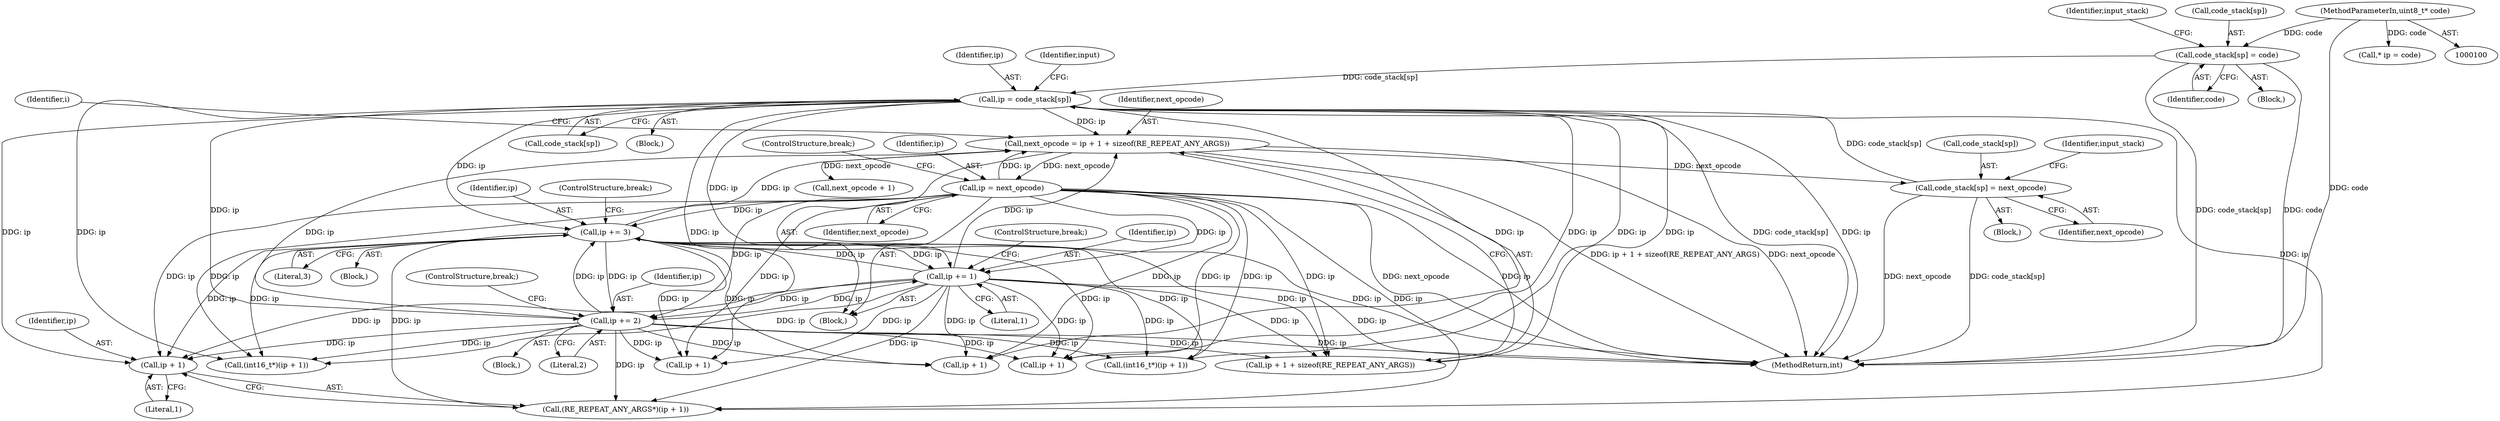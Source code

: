 digraph "0_yara_992480c30f75943e9cd6245bb2015c7737f9b661@pointer" {
"1000336" [label="(Call,ip + 1)"];
"1000186" [label="(Call,ip = code_stack[sp])"];
"1000403" [label="(Call,code_stack[sp] = next_opcode)"];
"1000339" [label="(Call,next_opcode = ip + 1 + sizeof(RE_REPEAT_ANY_ARGS))"];
"1000312" [label="(Call,ip += 3)"];
"1000327" [label="(Call,ip += 1)"];
"1000434" [label="(Call,ip = next_opcode)"];
"1000269" [label="(Call,ip += 2)"];
"1000162" [label="(Call,code_stack[sp] = code)"];
"1000101" [label="(MethodParameterIn,uint8_t* code)"];
"1000285" [label="(Call,ip + 1)"];
"1000327" [label="(Call,ip += 1)"];
"1000436" [label="(Identifier,next_opcode)"];
"1000166" [label="(Identifier,code)"];
"1000188" [label="(Call,code_stack[sp])"];
"1000437" [label="(ControlStructure,break;)"];
"1000330" [label="(ControlStructure,break;)"];
"1000349" [label="(Identifier,i)"];
"1000314" [label="(Literal,3)"];
"1000186" [label="(Call,ip = code_stack[sp])"];
"1000334" [label="(Call,(RE_REPEAT_ANY_ARGS*)(ip + 1))"];
"1000270" [label="(Identifier,ip)"];
"1000277" [label="(ControlStructure,break;)"];
"1000295" [label="(Call,ip + 1)"];
"1000109" [label="(Block,)"];
"1000340" [label="(Identifier,next_opcode)"];
"1000337" [label="(Identifier,ip)"];
"1000271" [label="(Literal,2)"];
"1000101" [label="(MethodParameterIn,uint8_t* code)"];
"1000390" [label="(Call,next_opcode + 1)"];
"1000169" [label="(Identifier,input_stack)"];
"1000312" [label="(Call,ip += 3)"];
"1000404" [label="(Call,code_stack[sp])"];
"1000320" [label="(ControlStructure,break;)"];
"1000183" [label="(Block,)"];
"1000452" [label="(MethodReturn,int)"];
"1000341" [label="(Call,ip + 1 + sizeof(RE_REPEAT_ANY_ARGS))"];
"1000410" [label="(Identifier,input_stack)"];
"1000187" [label="(Identifier,ip)"];
"1000162" [label="(Call,code_stack[sp] = code)"];
"1000293" [label="(Call,(int16_t*)(ip + 1))"];
"1000163" [label="(Call,code_stack[sp])"];
"1000407" [label="(Identifier,next_opcode)"];
"1000269" [label="(Call,ip += 2)"];
"1000329" [label="(Literal,1)"];
"1000253" [label="(Block,)"];
"1000338" [label="(Literal,1)"];
"1000434" [label="(Call,ip = next_opcode)"];
"1000115" [label="(Call,* ip = code)"];
"1000263" [label="(Block,)"];
"1000283" [label="(Call,(int16_t*)(ip + 1))"];
"1000306" [label="(Block,)"];
"1000192" [label="(Identifier,input)"];
"1000313" [label="(Identifier,ip)"];
"1000260" [label="(Call,ip + 1)"];
"1000339" [label="(Call,next_opcode = ip + 1 + sizeof(RE_REPEAT_ANY_ARGS))"];
"1000336" [label="(Call,ip + 1)"];
"1000395" [label="(Block,)"];
"1000328" [label="(Identifier,ip)"];
"1000403" [label="(Call,code_stack[sp] = next_opcode)"];
"1000435" [label="(Identifier,ip)"];
"1000336" -> "1000334"  [label="AST: "];
"1000336" -> "1000338"  [label="CFG: "];
"1000337" -> "1000336"  [label="AST: "];
"1000338" -> "1000336"  [label="AST: "];
"1000334" -> "1000336"  [label="CFG: "];
"1000186" -> "1000336"  [label="DDG: ip"];
"1000312" -> "1000336"  [label="DDG: ip"];
"1000327" -> "1000336"  [label="DDG: ip"];
"1000434" -> "1000336"  [label="DDG: ip"];
"1000269" -> "1000336"  [label="DDG: ip"];
"1000186" -> "1000183"  [label="AST: "];
"1000186" -> "1000188"  [label="CFG: "];
"1000187" -> "1000186"  [label="AST: "];
"1000188" -> "1000186"  [label="AST: "];
"1000192" -> "1000186"  [label="CFG: "];
"1000186" -> "1000452"  [label="DDG: code_stack[sp]"];
"1000186" -> "1000452"  [label="DDG: ip"];
"1000403" -> "1000186"  [label="DDG: code_stack[sp]"];
"1000162" -> "1000186"  [label="DDG: code_stack[sp]"];
"1000186" -> "1000260"  [label="DDG: ip"];
"1000186" -> "1000269"  [label="DDG: ip"];
"1000186" -> "1000283"  [label="DDG: ip"];
"1000186" -> "1000285"  [label="DDG: ip"];
"1000186" -> "1000293"  [label="DDG: ip"];
"1000186" -> "1000295"  [label="DDG: ip"];
"1000186" -> "1000312"  [label="DDG: ip"];
"1000186" -> "1000327"  [label="DDG: ip"];
"1000186" -> "1000334"  [label="DDG: ip"];
"1000186" -> "1000339"  [label="DDG: ip"];
"1000186" -> "1000341"  [label="DDG: ip"];
"1000403" -> "1000395"  [label="AST: "];
"1000403" -> "1000407"  [label="CFG: "];
"1000404" -> "1000403"  [label="AST: "];
"1000407" -> "1000403"  [label="AST: "];
"1000410" -> "1000403"  [label="CFG: "];
"1000403" -> "1000452"  [label="DDG: code_stack[sp]"];
"1000403" -> "1000452"  [label="DDG: next_opcode"];
"1000339" -> "1000403"  [label="DDG: next_opcode"];
"1000339" -> "1000253"  [label="AST: "];
"1000339" -> "1000341"  [label="CFG: "];
"1000340" -> "1000339"  [label="AST: "];
"1000341" -> "1000339"  [label="AST: "];
"1000349" -> "1000339"  [label="CFG: "];
"1000339" -> "1000452"  [label="DDG: next_opcode"];
"1000339" -> "1000452"  [label="DDG: ip + 1 + sizeof(RE_REPEAT_ANY_ARGS)"];
"1000312" -> "1000339"  [label="DDG: ip"];
"1000327" -> "1000339"  [label="DDG: ip"];
"1000434" -> "1000339"  [label="DDG: ip"];
"1000269" -> "1000339"  [label="DDG: ip"];
"1000339" -> "1000390"  [label="DDG: next_opcode"];
"1000339" -> "1000434"  [label="DDG: next_opcode"];
"1000312" -> "1000306"  [label="AST: "];
"1000312" -> "1000314"  [label="CFG: "];
"1000313" -> "1000312"  [label="AST: "];
"1000314" -> "1000312"  [label="AST: "];
"1000320" -> "1000312"  [label="CFG: "];
"1000312" -> "1000452"  [label="DDG: ip"];
"1000312" -> "1000260"  [label="DDG: ip"];
"1000312" -> "1000269"  [label="DDG: ip"];
"1000312" -> "1000283"  [label="DDG: ip"];
"1000312" -> "1000285"  [label="DDG: ip"];
"1000312" -> "1000293"  [label="DDG: ip"];
"1000312" -> "1000295"  [label="DDG: ip"];
"1000327" -> "1000312"  [label="DDG: ip"];
"1000434" -> "1000312"  [label="DDG: ip"];
"1000269" -> "1000312"  [label="DDG: ip"];
"1000312" -> "1000327"  [label="DDG: ip"];
"1000312" -> "1000334"  [label="DDG: ip"];
"1000312" -> "1000341"  [label="DDG: ip"];
"1000327" -> "1000253"  [label="AST: "];
"1000327" -> "1000329"  [label="CFG: "];
"1000328" -> "1000327"  [label="AST: "];
"1000329" -> "1000327"  [label="AST: "];
"1000330" -> "1000327"  [label="CFG: "];
"1000327" -> "1000452"  [label="DDG: ip"];
"1000327" -> "1000260"  [label="DDG: ip"];
"1000327" -> "1000269"  [label="DDG: ip"];
"1000327" -> "1000283"  [label="DDG: ip"];
"1000327" -> "1000285"  [label="DDG: ip"];
"1000327" -> "1000293"  [label="DDG: ip"];
"1000327" -> "1000295"  [label="DDG: ip"];
"1000434" -> "1000327"  [label="DDG: ip"];
"1000269" -> "1000327"  [label="DDG: ip"];
"1000327" -> "1000334"  [label="DDG: ip"];
"1000327" -> "1000341"  [label="DDG: ip"];
"1000434" -> "1000253"  [label="AST: "];
"1000434" -> "1000436"  [label="CFG: "];
"1000435" -> "1000434"  [label="AST: "];
"1000436" -> "1000434"  [label="AST: "];
"1000437" -> "1000434"  [label="CFG: "];
"1000434" -> "1000452"  [label="DDG: next_opcode"];
"1000434" -> "1000452"  [label="DDG: ip"];
"1000434" -> "1000260"  [label="DDG: ip"];
"1000434" -> "1000269"  [label="DDG: ip"];
"1000434" -> "1000283"  [label="DDG: ip"];
"1000434" -> "1000285"  [label="DDG: ip"];
"1000434" -> "1000293"  [label="DDG: ip"];
"1000434" -> "1000295"  [label="DDG: ip"];
"1000434" -> "1000334"  [label="DDG: ip"];
"1000434" -> "1000341"  [label="DDG: ip"];
"1000269" -> "1000263"  [label="AST: "];
"1000269" -> "1000271"  [label="CFG: "];
"1000270" -> "1000269"  [label="AST: "];
"1000271" -> "1000269"  [label="AST: "];
"1000277" -> "1000269"  [label="CFG: "];
"1000269" -> "1000452"  [label="DDG: ip"];
"1000269" -> "1000260"  [label="DDG: ip"];
"1000269" -> "1000283"  [label="DDG: ip"];
"1000269" -> "1000285"  [label="DDG: ip"];
"1000269" -> "1000293"  [label="DDG: ip"];
"1000269" -> "1000295"  [label="DDG: ip"];
"1000269" -> "1000334"  [label="DDG: ip"];
"1000269" -> "1000341"  [label="DDG: ip"];
"1000162" -> "1000109"  [label="AST: "];
"1000162" -> "1000166"  [label="CFG: "];
"1000163" -> "1000162"  [label="AST: "];
"1000166" -> "1000162"  [label="AST: "];
"1000169" -> "1000162"  [label="CFG: "];
"1000162" -> "1000452"  [label="DDG: code"];
"1000162" -> "1000452"  [label="DDG: code_stack[sp]"];
"1000101" -> "1000162"  [label="DDG: code"];
"1000101" -> "1000100"  [label="AST: "];
"1000101" -> "1000452"  [label="DDG: code"];
"1000101" -> "1000115"  [label="DDG: code"];
}
